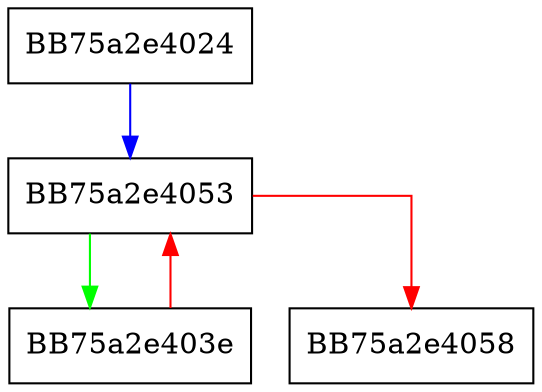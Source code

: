 digraph _Callfns {
  node [shape="box"];
  graph [splines=ortho];
  BB75a2e4024 -> BB75a2e4053 [color="blue"];
  BB75a2e403e -> BB75a2e4053 [color="red"];
  BB75a2e4053 -> BB75a2e403e [color="green"];
  BB75a2e4053 -> BB75a2e4058 [color="red"];
}